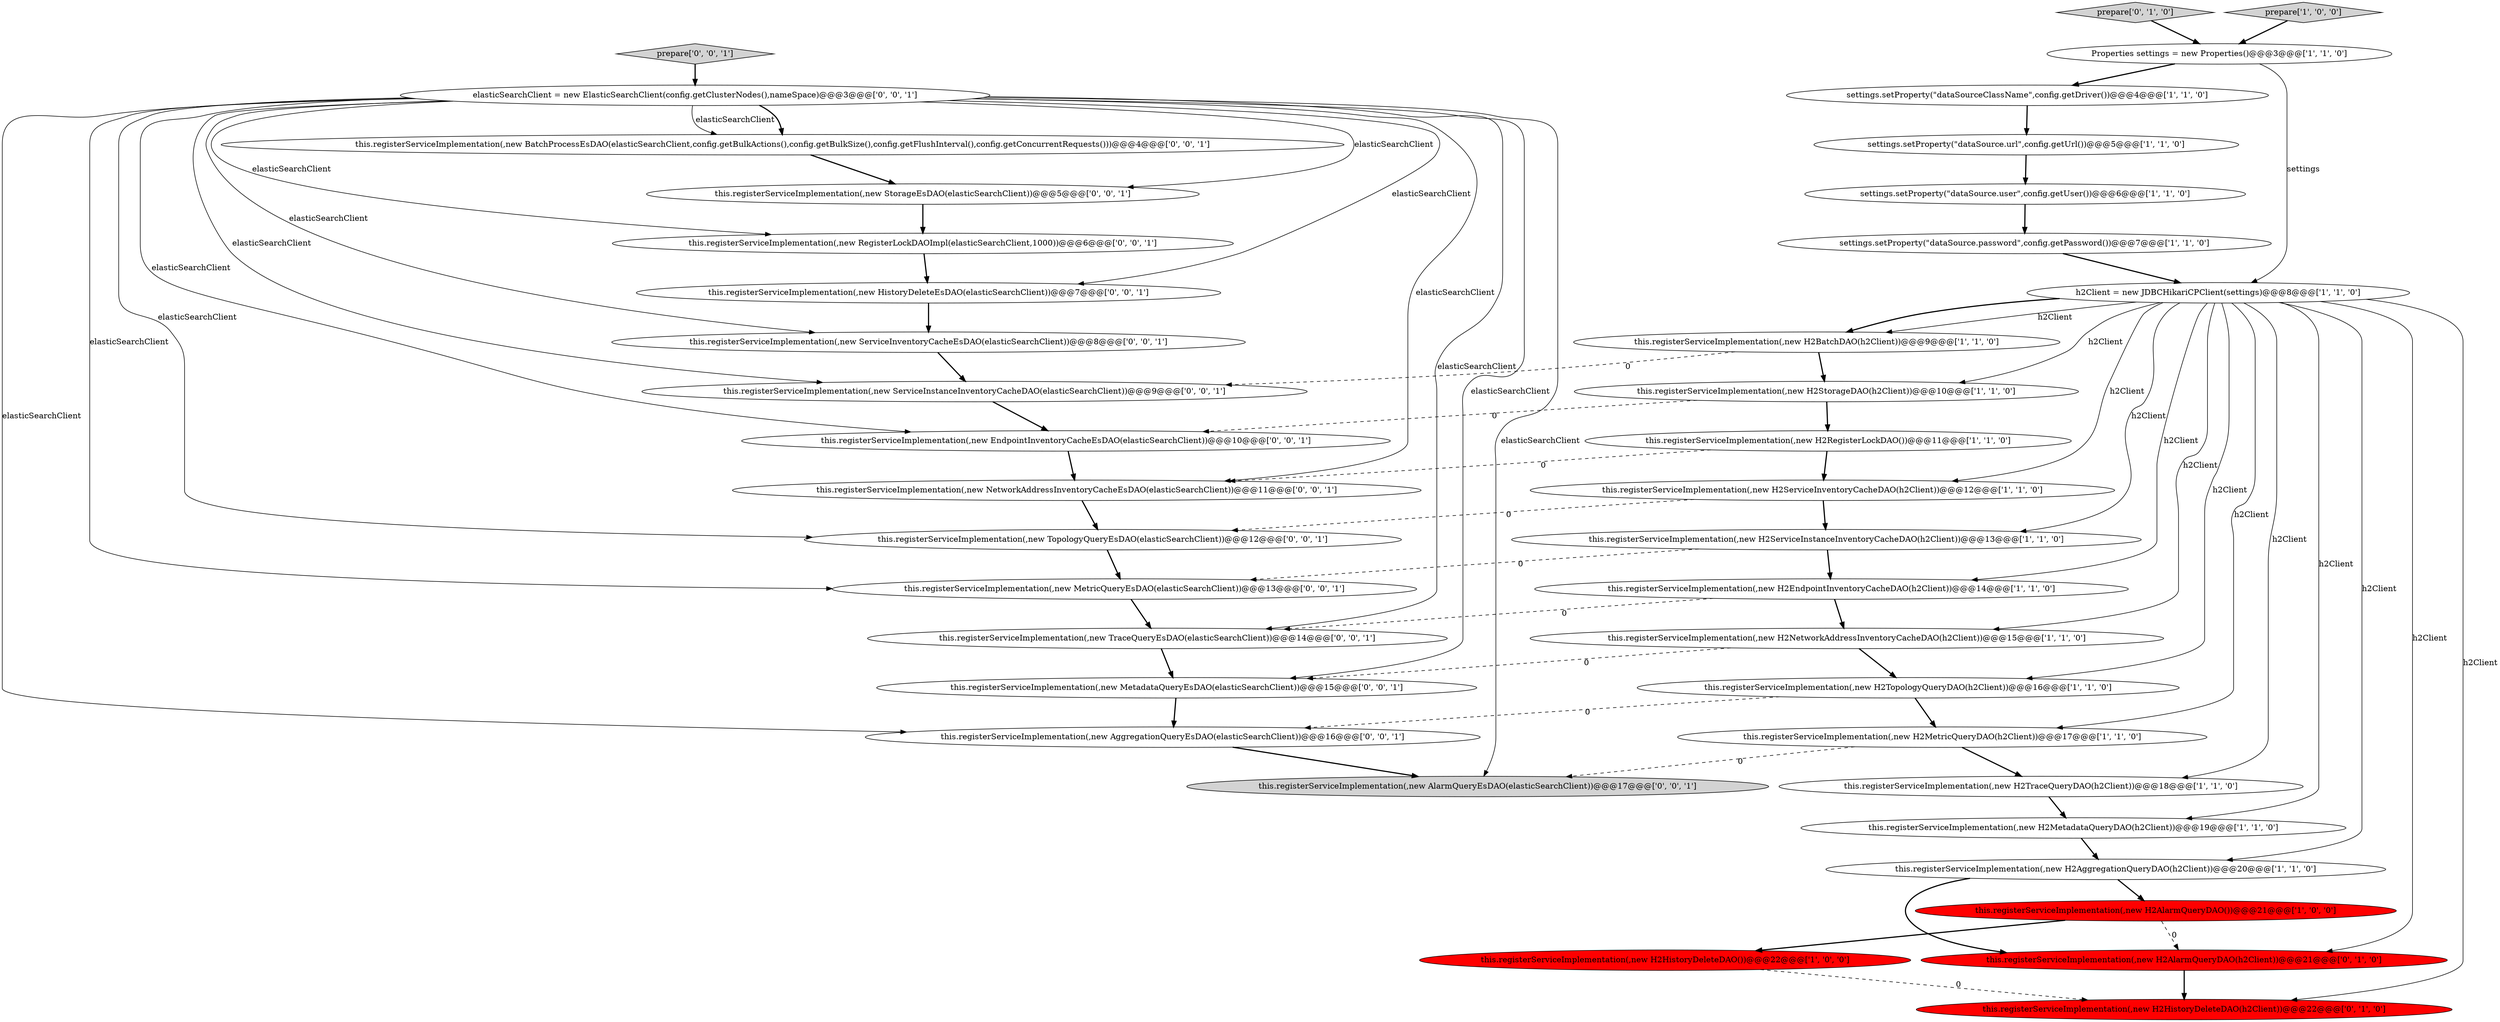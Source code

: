 digraph {
3 [style = filled, label = "settings.setProperty(\"dataSource.password\",config.getPassword())@@@7@@@['1', '1', '0']", fillcolor = white, shape = ellipse image = "AAA0AAABBB1BBB"];
4 [style = filled, label = "this.registerServiceImplementation(,new H2ServiceInstanceInventoryCacheDAO(h2Client))@@@13@@@['1', '1', '0']", fillcolor = white, shape = ellipse image = "AAA0AAABBB1BBB"];
32 [style = filled, label = "this.registerServiceImplementation(,new ServiceInventoryCacheEsDAO(elasticSearchClient))@@@8@@@['0', '0', '1']", fillcolor = white, shape = ellipse image = "AAA0AAABBB3BBB"];
33 [style = filled, label = "this.registerServiceImplementation(,new EndpointInventoryCacheEsDAO(elasticSearchClient))@@@10@@@['0', '0', '1']", fillcolor = white, shape = ellipse image = "AAA0AAABBB3BBB"];
23 [style = filled, label = "prepare['0', '1', '0']", fillcolor = lightgray, shape = diamond image = "AAA0AAABBB2BBB"];
25 [style = filled, label = "this.registerServiceImplementation(,new RegisterLockDAOImpl(elasticSearchClient,1000))@@@6@@@['0', '0', '1']", fillcolor = white, shape = ellipse image = "AAA0AAABBB3BBB"];
19 [style = filled, label = "h2Client = new JDBCHikariCPClient(settings)@@@8@@@['1', '1', '0']", fillcolor = white, shape = ellipse image = "AAA0AAABBB1BBB"];
36 [style = filled, label = "this.registerServiceImplementation(,new BatchProcessEsDAO(elasticSearchClient,config.getBulkActions(),config.getBulkSize(),config.getFlushInterval(),config.getConcurrentRequests()))@@@4@@@['0', '0', '1']", fillcolor = white, shape = ellipse image = "AAA0AAABBB3BBB"];
6 [style = filled, label = "settings.setProperty(\"dataSource.user\",config.getUser())@@@6@@@['1', '1', '0']", fillcolor = white, shape = ellipse image = "AAA0AAABBB1BBB"];
11 [style = filled, label = "settings.setProperty(\"dataSource.url\",config.getUrl())@@@5@@@['1', '1', '0']", fillcolor = white, shape = ellipse image = "AAA0AAABBB1BBB"];
18 [style = filled, label = "this.registerServiceImplementation(,new H2AlarmQueryDAO())@@@21@@@['1', '0', '0']", fillcolor = red, shape = ellipse image = "AAA1AAABBB1BBB"];
35 [style = filled, label = "this.registerServiceImplementation(,new MetadataQueryEsDAO(elasticSearchClient))@@@15@@@['0', '0', '1']", fillcolor = white, shape = ellipse image = "AAA0AAABBB3BBB"];
13 [style = filled, label = "this.registerServiceImplementation(,new H2AggregationQueryDAO(h2Client))@@@20@@@['1', '1', '0']", fillcolor = white, shape = ellipse image = "AAA0AAABBB1BBB"];
8 [style = filled, label = "this.registerServiceImplementation(,new H2StorageDAO(h2Client))@@@10@@@['1', '1', '0']", fillcolor = white, shape = ellipse image = "AAA0AAABBB1BBB"];
30 [style = filled, label = "prepare['0', '0', '1']", fillcolor = lightgray, shape = diamond image = "AAA0AAABBB3BBB"];
15 [style = filled, label = "this.registerServiceImplementation(,new H2TraceQueryDAO(h2Client))@@@18@@@['1', '1', '0']", fillcolor = white, shape = ellipse image = "AAA0AAABBB1BBB"];
9 [style = filled, label = "this.registerServiceImplementation(,new H2NetworkAddressInventoryCacheDAO(h2Client))@@@15@@@['1', '1', '0']", fillcolor = white, shape = ellipse image = "AAA0AAABBB1BBB"];
24 [style = filled, label = "elasticSearchClient = new ElasticSearchClient(config.getClusterNodes(),nameSpace)@@@3@@@['0', '0', '1']", fillcolor = white, shape = ellipse image = "AAA0AAABBB3BBB"];
38 [style = filled, label = "this.registerServiceImplementation(,new NetworkAddressInventoryCacheEsDAO(elasticSearchClient))@@@11@@@['0', '0', '1']", fillcolor = white, shape = ellipse image = "AAA0AAABBB3BBB"];
20 [style = filled, label = "this.registerServiceImplementation(,new H2BatchDAO(h2Client))@@@9@@@['1', '1', '0']", fillcolor = white, shape = ellipse image = "AAA0AAABBB1BBB"];
37 [style = filled, label = "this.registerServiceImplementation(,new AlarmQueryEsDAO(elasticSearchClient))@@@17@@@['0', '0', '1']", fillcolor = lightgray, shape = ellipse image = "AAA0AAABBB3BBB"];
29 [style = filled, label = "this.registerServiceImplementation(,new AggregationQueryEsDAO(elasticSearchClient))@@@16@@@['0', '0', '1']", fillcolor = white, shape = ellipse image = "AAA0AAABBB3BBB"];
2 [style = filled, label = "settings.setProperty(\"dataSourceClassName\",config.getDriver())@@@4@@@['1', '1', '0']", fillcolor = white, shape = ellipse image = "AAA0AAABBB1BBB"];
5 [style = filled, label = "prepare['1', '0', '0']", fillcolor = lightgray, shape = diamond image = "AAA0AAABBB1BBB"];
0 [style = filled, label = "this.registerServiceImplementation(,new H2RegisterLockDAO())@@@11@@@['1', '1', '0']", fillcolor = white, shape = ellipse image = "AAA0AAABBB1BBB"];
34 [style = filled, label = "this.registerServiceImplementation(,new StorageEsDAO(elasticSearchClient))@@@5@@@['0', '0', '1']", fillcolor = white, shape = ellipse image = "AAA0AAABBB3BBB"];
16 [style = filled, label = "this.registerServiceImplementation(,new H2MetadataQueryDAO(h2Client))@@@19@@@['1', '1', '0']", fillcolor = white, shape = ellipse image = "AAA0AAABBB1BBB"];
12 [style = filled, label = "this.registerServiceImplementation(,new H2ServiceInventoryCacheDAO(h2Client))@@@12@@@['1', '1', '0']", fillcolor = white, shape = ellipse image = "AAA0AAABBB1BBB"];
7 [style = filled, label = "this.registerServiceImplementation(,new H2EndpointInventoryCacheDAO(h2Client))@@@14@@@['1', '1', '0']", fillcolor = white, shape = ellipse image = "AAA0AAABBB1BBB"];
14 [style = filled, label = "this.registerServiceImplementation(,new H2MetricQueryDAO(h2Client))@@@17@@@['1', '1', '0']", fillcolor = white, shape = ellipse image = "AAA0AAABBB1BBB"];
1 [style = filled, label = "this.registerServiceImplementation(,new H2TopologyQueryDAO(h2Client))@@@16@@@['1', '1', '0']", fillcolor = white, shape = ellipse image = "AAA0AAABBB1BBB"];
27 [style = filled, label = "this.registerServiceImplementation(,new MetricQueryEsDAO(elasticSearchClient))@@@13@@@['0', '0', '1']", fillcolor = white, shape = ellipse image = "AAA0AAABBB3BBB"];
21 [style = filled, label = "this.registerServiceImplementation(,new H2AlarmQueryDAO(h2Client))@@@21@@@['0', '1', '0']", fillcolor = red, shape = ellipse image = "AAA1AAABBB2BBB"];
31 [style = filled, label = "this.registerServiceImplementation(,new HistoryDeleteEsDAO(elasticSearchClient))@@@7@@@['0', '0', '1']", fillcolor = white, shape = ellipse image = "AAA0AAABBB3BBB"];
26 [style = filled, label = "this.registerServiceImplementation(,new TopologyQueryEsDAO(elasticSearchClient))@@@12@@@['0', '0', '1']", fillcolor = white, shape = ellipse image = "AAA0AAABBB3BBB"];
10 [style = filled, label = "this.registerServiceImplementation(,new H2HistoryDeleteDAO())@@@22@@@['1', '0', '0']", fillcolor = red, shape = ellipse image = "AAA1AAABBB1BBB"];
17 [style = filled, label = "Properties settings = new Properties()@@@3@@@['1', '1', '0']", fillcolor = white, shape = ellipse image = "AAA0AAABBB1BBB"];
28 [style = filled, label = "this.registerServiceImplementation(,new TraceQueryEsDAO(elasticSearchClient))@@@14@@@['0', '0', '1']", fillcolor = white, shape = ellipse image = "AAA0AAABBB3BBB"];
39 [style = filled, label = "this.registerServiceImplementation(,new ServiceInstanceInventoryCacheDAO(elasticSearchClient))@@@9@@@['0', '0', '1']", fillcolor = white, shape = ellipse image = "AAA0AAABBB3BBB"];
22 [style = filled, label = "this.registerServiceImplementation(,new H2HistoryDeleteDAO(h2Client))@@@22@@@['0', '1', '0']", fillcolor = red, shape = ellipse image = "AAA1AAABBB2BBB"];
19->12 [style = solid, label="h2Client"];
6->3 [style = bold, label=""];
24->36 [style = solid, label="elasticSearchClient"];
30->24 [style = bold, label=""];
16->13 [style = bold, label=""];
34->25 [style = bold, label=""];
14->37 [style = dashed, label="0"];
35->29 [style = bold, label=""];
19->8 [style = solid, label="h2Client"];
8->33 [style = dashed, label="0"];
31->32 [style = bold, label=""];
19->20 [style = bold, label=""];
0->12 [style = bold, label=""];
11->6 [style = bold, label=""];
27->28 [style = bold, label=""];
19->15 [style = solid, label="h2Client"];
1->29 [style = dashed, label="0"];
4->27 [style = dashed, label="0"];
19->7 [style = solid, label="h2Client"];
19->4 [style = solid, label="h2Client"];
24->32 [style = solid, label="elasticSearchClient"];
29->37 [style = bold, label=""];
10->22 [style = dashed, label="0"];
15->16 [style = bold, label=""];
5->17 [style = bold, label=""];
24->26 [style = solid, label="elasticSearchClient"];
24->39 [style = solid, label="elasticSearchClient"];
0->38 [style = dashed, label="0"];
4->7 [style = bold, label=""];
39->33 [style = bold, label=""];
25->31 [style = bold, label=""];
19->9 [style = solid, label="h2Client"];
24->27 [style = solid, label="elasticSearchClient"];
8->0 [style = bold, label=""];
7->9 [style = bold, label=""];
24->31 [style = solid, label="elasticSearchClient"];
24->33 [style = solid, label="elasticSearchClient"];
24->36 [style = bold, label=""];
26->27 [style = bold, label=""];
28->35 [style = bold, label=""];
20->8 [style = bold, label=""];
24->34 [style = solid, label="elasticSearchClient"];
24->38 [style = solid, label="elasticSearchClient"];
19->13 [style = solid, label="h2Client"];
17->2 [style = bold, label=""];
3->19 [style = bold, label=""];
12->4 [style = bold, label=""];
18->10 [style = bold, label=""];
21->22 [style = bold, label=""];
24->25 [style = solid, label="elasticSearchClient"];
24->35 [style = solid, label="elasticSearchClient"];
19->22 [style = solid, label="h2Client"];
18->21 [style = dashed, label="0"];
24->37 [style = solid, label="elasticSearchClient"];
12->26 [style = dashed, label="0"];
7->28 [style = dashed, label="0"];
19->1 [style = solid, label="h2Client"];
24->28 [style = solid, label="elasticSearchClient"];
23->17 [style = bold, label=""];
33->38 [style = bold, label=""];
1->14 [style = bold, label=""];
14->15 [style = bold, label=""];
32->39 [style = bold, label=""];
38->26 [style = bold, label=""];
20->39 [style = dashed, label="0"];
17->19 [style = solid, label="settings"];
9->35 [style = dashed, label="0"];
9->1 [style = bold, label=""];
13->21 [style = bold, label=""];
19->16 [style = solid, label="h2Client"];
19->21 [style = solid, label="h2Client"];
24->29 [style = solid, label="elasticSearchClient"];
2->11 [style = bold, label=""];
36->34 [style = bold, label=""];
19->14 [style = solid, label="h2Client"];
13->18 [style = bold, label=""];
19->20 [style = solid, label="h2Client"];
}
